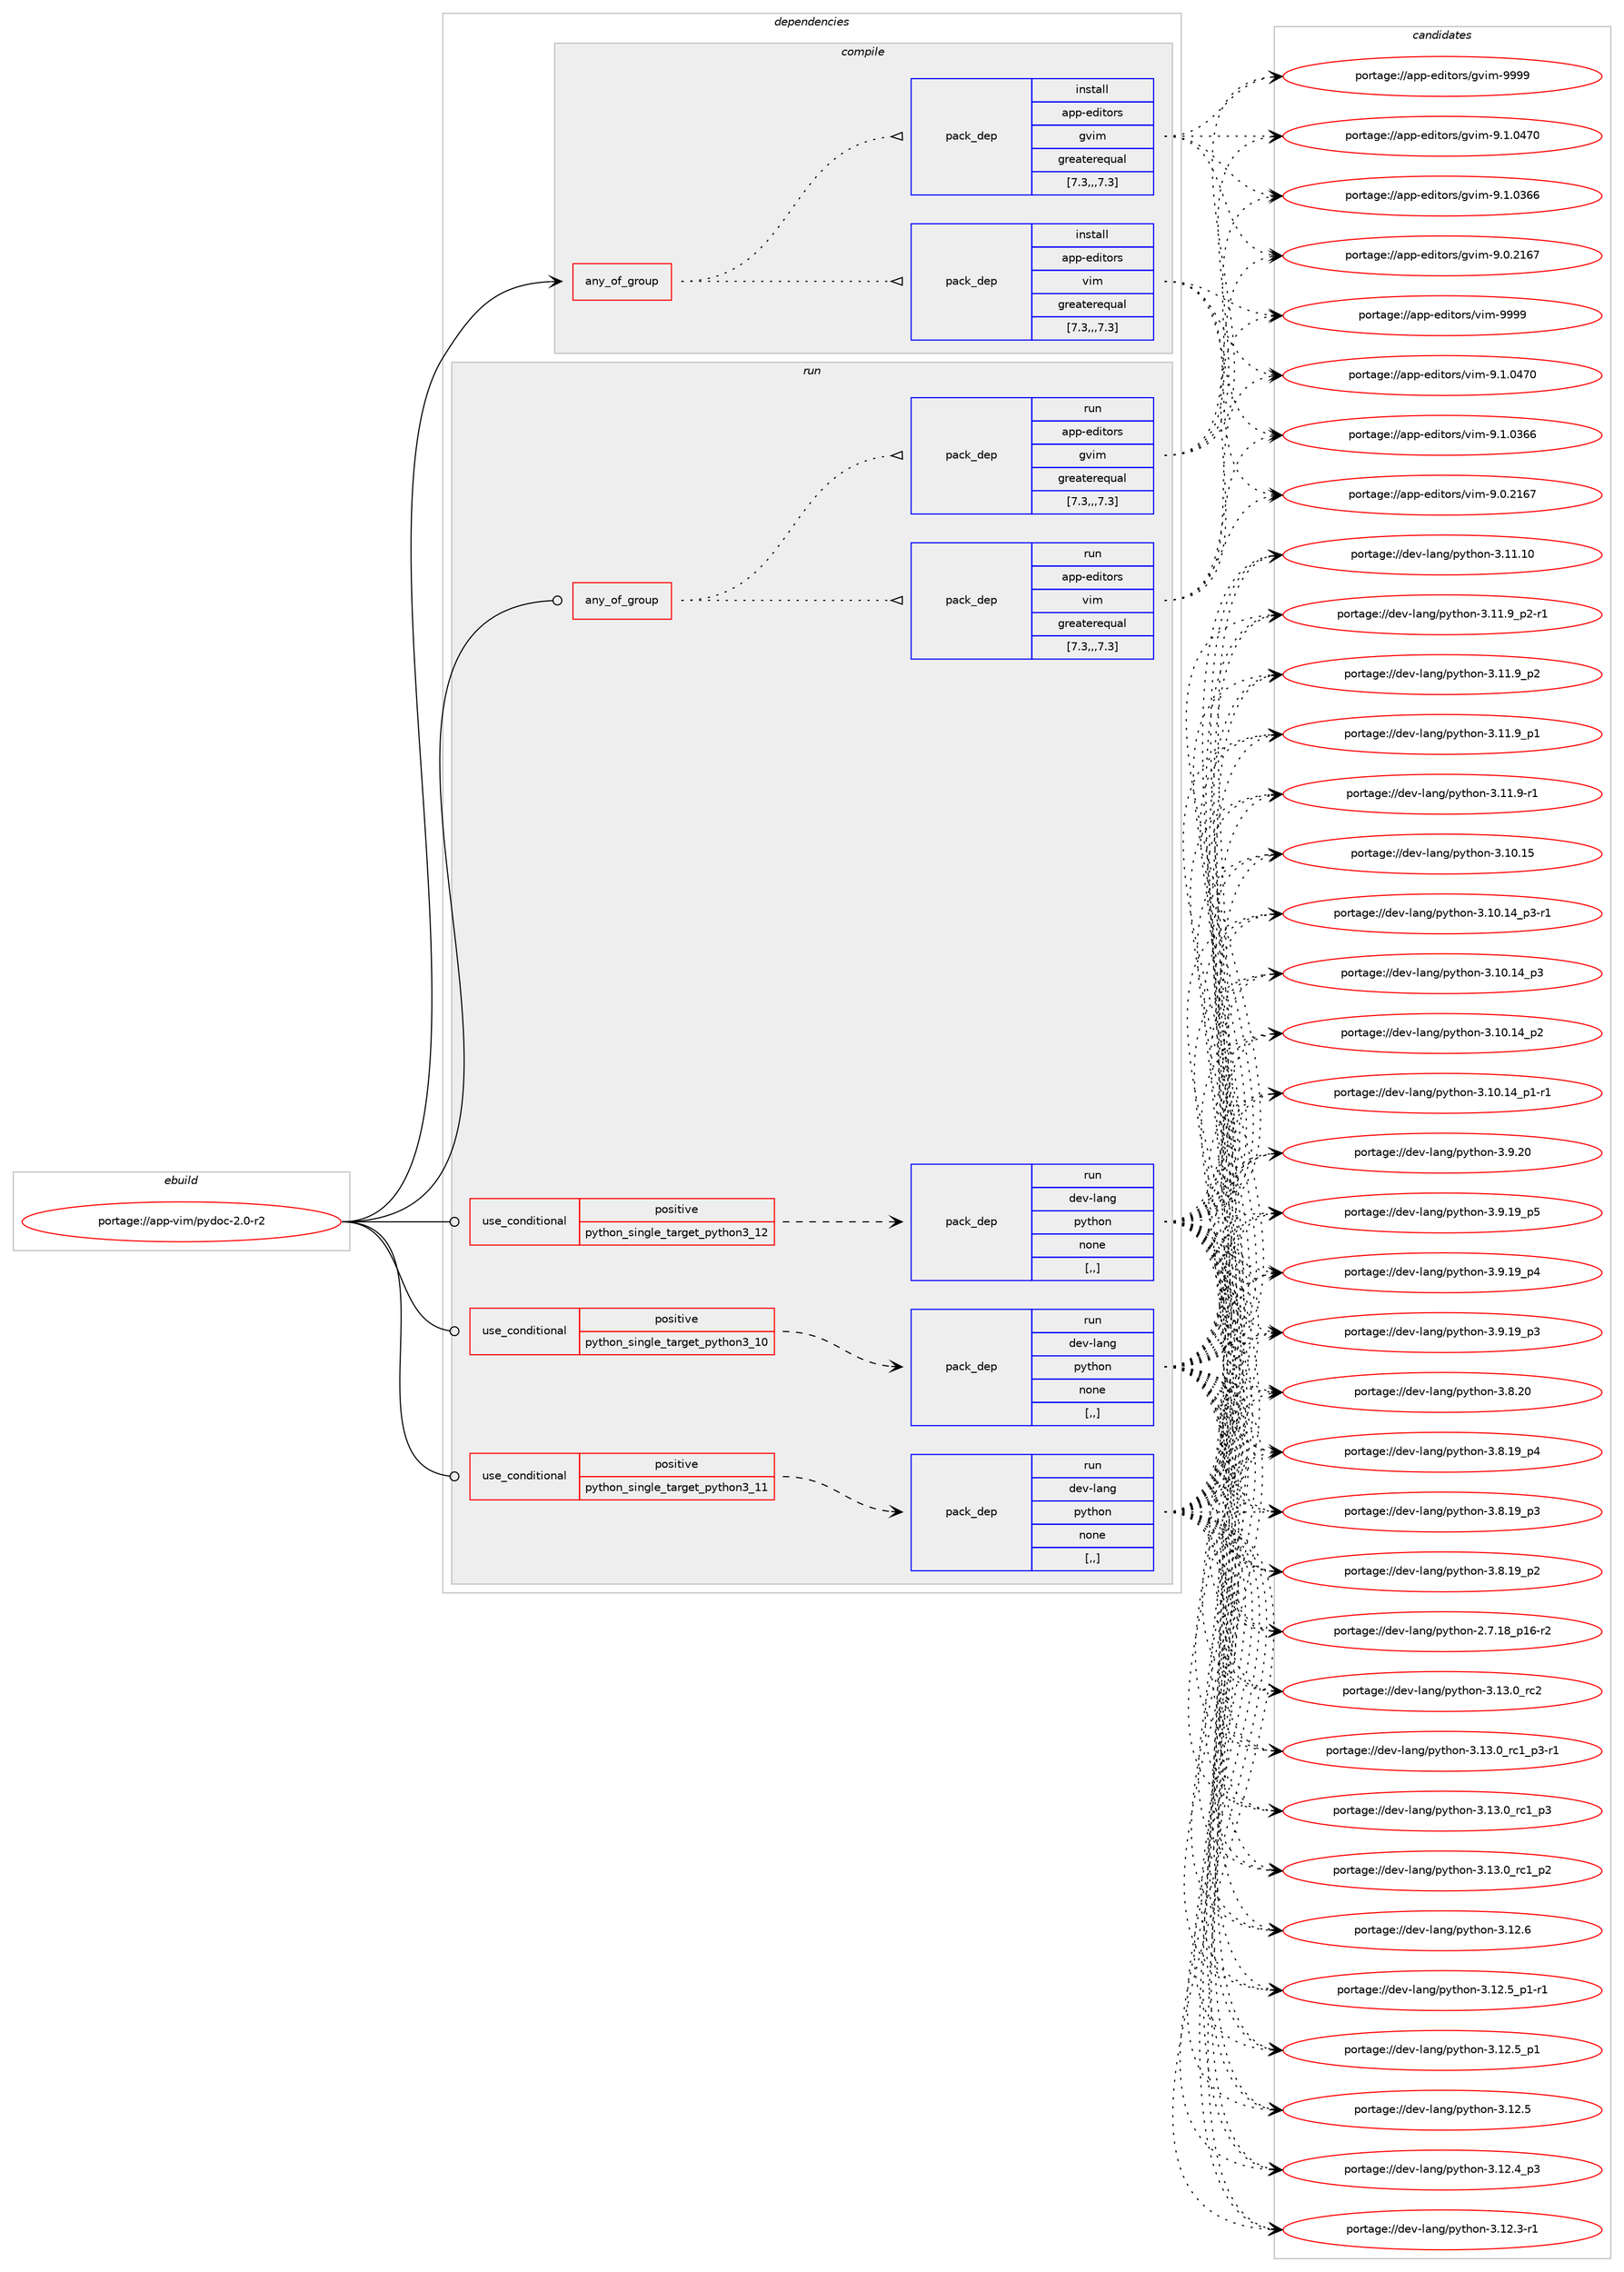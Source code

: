 digraph prolog {

# *************
# Graph options
# *************

newrank=true;
concentrate=true;
compound=true;
graph [rankdir=LR,fontname=Helvetica,fontsize=10,ranksep=1.5];#, ranksep=2.5, nodesep=0.2];
edge  [arrowhead=vee];
node  [fontname=Helvetica,fontsize=10];

# **********
# The ebuild
# **********

subgraph cluster_leftcol {
color=gray;
label=<<i>ebuild</i>>;
id [label="portage://app-vim/pydoc-2.0-r2", color=red, width=4, href="../app-vim/pydoc-2.0-r2.svg"];
}

# ****************
# The dependencies
# ****************

subgraph cluster_midcol {
color=gray;
label=<<i>dependencies</i>>;
subgraph cluster_compile {
fillcolor="#eeeeee";
style=filled;
label=<<i>compile</i>>;
subgraph any4065 {
dependency555339 [label=<<TABLE BORDER="0" CELLBORDER="1" CELLSPACING="0" CELLPADDING="4"><TR><TD CELLPADDING="10">any_of_group</TD></TR></TABLE>>, shape=none, color=red];subgraph pack404759 {
dependency555340 [label=<<TABLE BORDER="0" CELLBORDER="1" CELLSPACING="0" CELLPADDING="4" WIDTH="220"><TR><TD ROWSPAN="6" CELLPADDING="30">pack_dep</TD></TR><TR><TD WIDTH="110">install</TD></TR><TR><TD>app-editors</TD></TR><TR><TD>vim</TD></TR><TR><TD>greaterequal</TD></TR><TR><TD>[7.3,,,7.3]</TD></TR></TABLE>>, shape=none, color=blue];
}
dependency555339:e -> dependency555340:w [weight=20,style="dotted",arrowhead="oinv"];
subgraph pack404760 {
dependency555341 [label=<<TABLE BORDER="0" CELLBORDER="1" CELLSPACING="0" CELLPADDING="4" WIDTH="220"><TR><TD ROWSPAN="6" CELLPADDING="30">pack_dep</TD></TR><TR><TD WIDTH="110">install</TD></TR><TR><TD>app-editors</TD></TR><TR><TD>gvim</TD></TR><TR><TD>greaterequal</TD></TR><TR><TD>[7.3,,,7.3]</TD></TR></TABLE>>, shape=none, color=blue];
}
dependency555339:e -> dependency555341:w [weight=20,style="dotted",arrowhead="oinv"];
}
id:e -> dependency555339:w [weight=20,style="solid",arrowhead="vee"];
}
subgraph cluster_compileandrun {
fillcolor="#eeeeee";
style=filled;
label=<<i>compile and run</i>>;
}
subgraph cluster_run {
fillcolor="#eeeeee";
style=filled;
label=<<i>run</i>>;
subgraph any4066 {
dependency555342 [label=<<TABLE BORDER="0" CELLBORDER="1" CELLSPACING="0" CELLPADDING="4"><TR><TD CELLPADDING="10">any_of_group</TD></TR></TABLE>>, shape=none, color=red];subgraph pack404761 {
dependency555343 [label=<<TABLE BORDER="0" CELLBORDER="1" CELLSPACING="0" CELLPADDING="4" WIDTH="220"><TR><TD ROWSPAN="6" CELLPADDING="30">pack_dep</TD></TR><TR><TD WIDTH="110">run</TD></TR><TR><TD>app-editors</TD></TR><TR><TD>vim</TD></TR><TR><TD>greaterequal</TD></TR><TR><TD>[7.3,,,7.3]</TD></TR></TABLE>>, shape=none, color=blue];
}
dependency555342:e -> dependency555343:w [weight=20,style="dotted",arrowhead="oinv"];
subgraph pack404762 {
dependency555344 [label=<<TABLE BORDER="0" CELLBORDER="1" CELLSPACING="0" CELLPADDING="4" WIDTH="220"><TR><TD ROWSPAN="6" CELLPADDING="30">pack_dep</TD></TR><TR><TD WIDTH="110">run</TD></TR><TR><TD>app-editors</TD></TR><TR><TD>gvim</TD></TR><TR><TD>greaterequal</TD></TR><TR><TD>[7.3,,,7.3]</TD></TR></TABLE>>, shape=none, color=blue];
}
dependency555342:e -> dependency555344:w [weight=20,style="dotted",arrowhead="oinv"];
}
id:e -> dependency555342:w [weight=20,style="solid",arrowhead="odot"];
subgraph cond146215 {
dependency555345 [label=<<TABLE BORDER="0" CELLBORDER="1" CELLSPACING="0" CELLPADDING="4"><TR><TD ROWSPAN="3" CELLPADDING="10">use_conditional</TD></TR><TR><TD>positive</TD></TR><TR><TD>python_single_target_python3_10</TD></TR></TABLE>>, shape=none, color=red];
subgraph pack404763 {
dependency555346 [label=<<TABLE BORDER="0" CELLBORDER="1" CELLSPACING="0" CELLPADDING="4" WIDTH="220"><TR><TD ROWSPAN="6" CELLPADDING="30">pack_dep</TD></TR><TR><TD WIDTH="110">run</TD></TR><TR><TD>dev-lang</TD></TR><TR><TD>python</TD></TR><TR><TD>none</TD></TR><TR><TD>[,,]</TD></TR></TABLE>>, shape=none, color=blue];
}
dependency555345:e -> dependency555346:w [weight=20,style="dashed",arrowhead="vee"];
}
id:e -> dependency555345:w [weight=20,style="solid",arrowhead="odot"];
subgraph cond146216 {
dependency555347 [label=<<TABLE BORDER="0" CELLBORDER="1" CELLSPACING="0" CELLPADDING="4"><TR><TD ROWSPAN="3" CELLPADDING="10">use_conditional</TD></TR><TR><TD>positive</TD></TR><TR><TD>python_single_target_python3_11</TD></TR></TABLE>>, shape=none, color=red];
subgraph pack404764 {
dependency555348 [label=<<TABLE BORDER="0" CELLBORDER="1" CELLSPACING="0" CELLPADDING="4" WIDTH="220"><TR><TD ROWSPAN="6" CELLPADDING="30">pack_dep</TD></TR><TR><TD WIDTH="110">run</TD></TR><TR><TD>dev-lang</TD></TR><TR><TD>python</TD></TR><TR><TD>none</TD></TR><TR><TD>[,,]</TD></TR></TABLE>>, shape=none, color=blue];
}
dependency555347:e -> dependency555348:w [weight=20,style="dashed",arrowhead="vee"];
}
id:e -> dependency555347:w [weight=20,style="solid",arrowhead="odot"];
subgraph cond146217 {
dependency555349 [label=<<TABLE BORDER="0" CELLBORDER="1" CELLSPACING="0" CELLPADDING="4"><TR><TD ROWSPAN="3" CELLPADDING="10">use_conditional</TD></TR><TR><TD>positive</TD></TR><TR><TD>python_single_target_python3_12</TD></TR></TABLE>>, shape=none, color=red];
subgraph pack404765 {
dependency555350 [label=<<TABLE BORDER="0" CELLBORDER="1" CELLSPACING="0" CELLPADDING="4" WIDTH="220"><TR><TD ROWSPAN="6" CELLPADDING="30">pack_dep</TD></TR><TR><TD WIDTH="110">run</TD></TR><TR><TD>dev-lang</TD></TR><TR><TD>python</TD></TR><TR><TD>none</TD></TR><TR><TD>[,,]</TD></TR></TABLE>>, shape=none, color=blue];
}
dependency555349:e -> dependency555350:w [weight=20,style="dashed",arrowhead="vee"];
}
id:e -> dependency555349:w [weight=20,style="solid",arrowhead="odot"];
}
}

# **************
# The candidates
# **************

subgraph cluster_choices {
rank=same;
color=gray;
label=<<i>candidates</i>>;

subgraph choice404759 {
color=black;
nodesep=1;
choice9711211245101100105116111114115471181051094557575757 [label="portage://app-editors/vim-9999", color=red, width=4,href="../app-editors/vim-9999.svg"];
choice971121124510110010511611111411547118105109455746494648525548 [label="portage://app-editors/vim-9.1.0470", color=red, width=4,href="../app-editors/vim-9.1.0470.svg"];
choice971121124510110010511611111411547118105109455746494648515454 [label="portage://app-editors/vim-9.1.0366", color=red, width=4,href="../app-editors/vim-9.1.0366.svg"];
choice971121124510110010511611111411547118105109455746484650495455 [label="portage://app-editors/vim-9.0.2167", color=red, width=4,href="../app-editors/vim-9.0.2167.svg"];
dependency555340:e -> choice9711211245101100105116111114115471181051094557575757:w [style=dotted,weight="100"];
dependency555340:e -> choice971121124510110010511611111411547118105109455746494648525548:w [style=dotted,weight="100"];
dependency555340:e -> choice971121124510110010511611111411547118105109455746494648515454:w [style=dotted,weight="100"];
dependency555340:e -> choice971121124510110010511611111411547118105109455746484650495455:w [style=dotted,weight="100"];
}
subgraph choice404760 {
color=black;
nodesep=1;
choice9711211245101100105116111114115471031181051094557575757 [label="portage://app-editors/gvim-9999", color=red, width=4,href="../app-editors/gvim-9999.svg"];
choice971121124510110010511611111411547103118105109455746494648525548 [label="portage://app-editors/gvim-9.1.0470", color=red, width=4,href="../app-editors/gvim-9.1.0470.svg"];
choice971121124510110010511611111411547103118105109455746494648515454 [label="portage://app-editors/gvim-9.1.0366", color=red, width=4,href="../app-editors/gvim-9.1.0366.svg"];
choice971121124510110010511611111411547103118105109455746484650495455 [label="portage://app-editors/gvim-9.0.2167", color=red, width=4,href="../app-editors/gvim-9.0.2167.svg"];
dependency555341:e -> choice9711211245101100105116111114115471031181051094557575757:w [style=dotted,weight="100"];
dependency555341:e -> choice971121124510110010511611111411547103118105109455746494648525548:w [style=dotted,weight="100"];
dependency555341:e -> choice971121124510110010511611111411547103118105109455746494648515454:w [style=dotted,weight="100"];
dependency555341:e -> choice971121124510110010511611111411547103118105109455746484650495455:w [style=dotted,weight="100"];
}
subgraph choice404761 {
color=black;
nodesep=1;
choice9711211245101100105116111114115471181051094557575757 [label="portage://app-editors/vim-9999", color=red, width=4,href="../app-editors/vim-9999.svg"];
choice971121124510110010511611111411547118105109455746494648525548 [label="portage://app-editors/vim-9.1.0470", color=red, width=4,href="../app-editors/vim-9.1.0470.svg"];
choice971121124510110010511611111411547118105109455746494648515454 [label="portage://app-editors/vim-9.1.0366", color=red, width=4,href="../app-editors/vim-9.1.0366.svg"];
choice971121124510110010511611111411547118105109455746484650495455 [label="portage://app-editors/vim-9.0.2167", color=red, width=4,href="../app-editors/vim-9.0.2167.svg"];
dependency555343:e -> choice9711211245101100105116111114115471181051094557575757:w [style=dotted,weight="100"];
dependency555343:e -> choice971121124510110010511611111411547118105109455746494648525548:w [style=dotted,weight="100"];
dependency555343:e -> choice971121124510110010511611111411547118105109455746494648515454:w [style=dotted,weight="100"];
dependency555343:e -> choice971121124510110010511611111411547118105109455746484650495455:w [style=dotted,weight="100"];
}
subgraph choice404762 {
color=black;
nodesep=1;
choice9711211245101100105116111114115471031181051094557575757 [label="portage://app-editors/gvim-9999", color=red, width=4,href="../app-editors/gvim-9999.svg"];
choice971121124510110010511611111411547103118105109455746494648525548 [label="portage://app-editors/gvim-9.1.0470", color=red, width=4,href="../app-editors/gvim-9.1.0470.svg"];
choice971121124510110010511611111411547103118105109455746494648515454 [label="portage://app-editors/gvim-9.1.0366", color=red, width=4,href="../app-editors/gvim-9.1.0366.svg"];
choice971121124510110010511611111411547103118105109455746484650495455 [label="portage://app-editors/gvim-9.0.2167", color=red, width=4,href="../app-editors/gvim-9.0.2167.svg"];
dependency555344:e -> choice9711211245101100105116111114115471031181051094557575757:w [style=dotted,weight="100"];
dependency555344:e -> choice971121124510110010511611111411547103118105109455746494648525548:w [style=dotted,weight="100"];
dependency555344:e -> choice971121124510110010511611111411547103118105109455746494648515454:w [style=dotted,weight="100"];
dependency555344:e -> choice971121124510110010511611111411547103118105109455746484650495455:w [style=dotted,weight="100"];
}
subgraph choice404763 {
color=black;
nodesep=1;
choice10010111845108971101034711212111610411111045514649514648951149950 [label="portage://dev-lang/python-3.13.0_rc2", color=red, width=4,href="../dev-lang/python-3.13.0_rc2.svg"];
choice1001011184510897110103471121211161041111104551464951464895114994995112514511449 [label="portage://dev-lang/python-3.13.0_rc1_p3-r1", color=red, width=4,href="../dev-lang/python-3.13.0_rc1_p3-r1.svg"];
choice100101118451089711010347112121116104111110455146495146489511499499511251 [label="portage://dev-lang/python-3.13.0_rc1_p3", color=red, width=4,href="../dev-lang/python-3.13.0_rc1_p3.svg"];
choice100101118451089711010347112121116104111110455146495146489511499499511250 [label="portage://dev-lang/python-3.13.0_rc1_p2", color=red, width=4,href="../dev-lang/python-3.13.0_rc1_p2.svg"];
choice10010111845108971101034711212111610411111045514649504654 [label="portage://dev-lang/python-3.12.6", color=red, width=4,href="../dev-lang/python-3.12.6.svg"];
choice1001011184510897110103471121211161041111104551464950465395112494511449 [label="portage://dev-lang/python-3.12.5_p1-r1", color=red, width=4,href="../dev-lang/python-3.12.5_p1-r1.svg"];
choice100101118451089711010347112121116104111110455146495046539511249 [label="portage://dev-lang/python-3.12.5_p1", color=red, width=4,href="../dev-lang/python-3.12.5_p1.svg"];
choice10010111845108971101034711212111610411111045514649504653 [label="portage://dev-lang/python-3.12.5", color=red, width=4,href="../dev-lang/python-3.12.5.svg"];
choice100101118451089711010347112121116104111110455146495046529511251 [label="portage://dev-lang/python-3.12.4_p3", color=red, width=4,href="../dev-lang/python-3.12.4_p3.svg"];
choice100101118451089711010347112121116104111110455146495046514511449 [label="portage://dev-lang/python-3.12.3-r1", color=red, width=4,href="../dev-lang/python-3.12.3-r1.svg"];
choice1001011184510897110103471121211161041111104551464949464948 [label="portage://dev-lang/python-3.11.10", color=red, width=4,href="../dev-lang/python-3.11.10.svg"];
choice1001011184510897110103471121211161041111104551464949465795112504511449 [label="portage://dev-lang/python-3.11.9_p2-r1", color=red, width=4,href="../dev-lang/python-3.11.9_p2-r1.svg"];
choice100101118451089711010347112121116104111110455146494946579511250 [label="portage://dev-lang/python-3.11.9_p2", color=red, width=4,href="../dev-lang/python-3.11.9_p2.svg"];
choice100101118451089711010347112121116104111110455146494946579511249 [label="portage://dev-lang/python-3.11.9_p1", color=red, width=4,href="../dev-lang/python-3.11.9_p1.svg"];
choice100101118451089711010347112121116104111110455146494946574511449 [label="portage://dev-lang/python-3.11.9-r1", color=red, width=4,href="../dev-lang/python-3.11.9-r1.svg"];
choice1001011184510897110103471121211161041111104551464948464953 [label="portage://dev-lang/python-3.10.15", color=red, width=4,href="../dev-lang/python-3.10.15.svg"];
choice100101118451089711010347112121116104111110455146494846495295112514511449 [label="portage://dev-lang/python-3.10.14_p3-r1", color=red, width=4,href="../dev-lang/python-3.10.14_p3-r1.svg"];
choice10010111845108971101034711212111610411111045514649484649529511251 [label="portage://dev-lang/python-3.10.14_p3", color=red, width=4,href="../dev-lang/python-3.10.14_p3.svg"];
choice10010111845108971101034711212111610411111045514649484649529511250 [label="portage://dev-lang/python-3.10.14_p2", color=red, width=4,href="../dev-lang/python-3.10.14_p2.svg"];
choice100101118451089711010347112121116104111110455146494846495295112494511449 [label="portage://dev-lang/python-3.10.14_p1-r1", color=red, width=4,href="../dev-lang/python-3.10.14_p1-r1.svg"];
choice10010111845108971101034711212111610411111045514657465048 [label="portage://dev-lang/python-3.9.20", color=red, width=4,href="../dev-lang/python-3.9.20.svg"];
choice100101118451089711010347112121116104111110455146574649579511253 [label="portage://dev-lang/python-3.9.19_p5", color=red, width=4,href="../dev-lang/python-3.9.19_p5.svg"];
choice100101118451089711010347112121116104111110455146574649579511252 [label="portage://dev-lang/python-3.9.19_p4", color=red, width=4,href="../dev-lang/python-3.9.19_p4.svg"];
choice100101118451089711010347112121116104111110455146574649579511251 [label="portage://dev-lang/python-3.9.19_p3", color=red, width=4,href="../dev-lang/python-3.9.19_p3.svg"];
choice10010111845108971101034711212111610411111045514656465048 [label="portage://dev-lang/python-3.8.20", color=red, width=4,href="../dev-lang/python-3.8.20.svg"];
choice100101118451089711010347112121116104111110455146564649579511252 [label="portage://dev-lang/python-3.8.19_p4", color=red, width=4,href="../dev-lang/python-3.8.19_p4.svg"];
choice100101118451089711010347112121116104111110455146564649579511251 [label="portage://dev-lang/python-3.8.19_p3", color=red, width=4,href="../dev-lang/python-3.8.19_p3.svg"];
choice100101118451089711010347112121116104111110455146564649579511250 [label="portage://dev-lang/python-3.8.19_p2", color=red, width=4,href="../dev-lang/python-3.8.19_p2.svg"];
choice100101118451089711010347112121116104111110455046554649569511249544511450 [label="portage://dev-lang/python-2.7.18_p16-r2", color=red, width=4,href="../dev-lang/python-2.7.18_p16-r2.svg"];
dependency555346:e -> choice10010111845108971101034711212111610411111045514649514648951149950:w [style=dotted,weight="100"];
dependency555346:e -> choice1001011184510897110103471121211161041111104551464951464895114994995112514511449:w [style=dotted,weight="100"];
dependency555346:e -> choice100101118451089711010347112121116104111110455146495146489511499499511251:w [style=dotted,weight="100"];
dependency555346:e -> choice100101118451089711010347112121116104111110455146495146489511499499511250:w [style=dotted,weight="100"];
dependency555346:e -> choice10010111845108971101034711212111610411111045514649504654:w [style=dotted,weight="100"];
dependency555346:e -> choice1001011184510897110103471121211161041111104551464950465395112494511449:w [style=dotted,weight="100"];
dependency555346:e -> choice100101118451089711010347112121116104111110455146495046539511249:w [style=dotted,weight="100"];
dependency555346:e -> choice10010111845108971101034711212111610411111045514649504653:w [style=dotted,weight="100"];
dependency555346:e -> choice100101118451089711010347112121116104111110455146495046529511251:w [style=dotted,weight="100"];
dependency555346:e -> choice100101118451089711010347112121116104111110455146495046514511449:w [style=dotted,weight="100"];
dependency555346:e -> choice1001011184510897110103471121211161041111104551464949464948:w [style=dotted,weight="100"];
dependency555346:e -> choice1001011184510897110103471121211161041111104551464949465795112504511449:w [style=dotted,weight="100"];
dependency555346:e -> choice100101118451089711010347112121116104111110455146494946579511250:w [style=dotted,weight="100"];
dependency555346:e -> choice100101118451089711010347112121116104111110455146494946579511249:w [style=dotted,weight="100"];
dependency555346:e -> choice100101118451089711010347112121116104111110455146494946574511449:w [style=dotted,weight="100"];
dependency555346:e -> choice1001011184510897110103471121211161041111104551464948464953:w [style=dotted,weight="100"];
dependency555346:e -> choice100101118451089711010347112121116104111110455146494846495295112514511449:w [style=dotted,weight="100"];
dependency555346:e -> choice10010111845108971101034711212111610411111045514649484649529511251:w [style=dotted,weight="100"];
dependency555346:e -> choice10010111845108971101034711212111610411111045514649484649529511250:w [style=dotted,weight="100"];
dependency555346:e -> choice100101118451089711010347112121116104111110455146494846495295112494511449:w [style=dotted,weight="100"];
dependency555346:e -> choice10010111845108971101034711212111610411111045514657465048:w [style=dotted,weight="100"];
dependency555346:e -> choice100101118451089711010347112121116104111110455146574649579511253:w [style=dotted,weight="100"];
dependency555346:e -> choice100101118451089711010347112121116104111110455146574649579511252:w [style=dotted,weight="100"];
dependency555346:e -> choice100101118451089711010347112121116104111110455146574649579511251:w [style=dotted,weight="100"];
dependency555346:e -> choice10010111845108971101034711212111610411111045514656465048:w [style=dotted,weight="100"];
dependency555346:e -> choice100101118451089711010347112121116104111110455146564649579511252:w [style=dotted,weight="100"];
dependency555346:e -> choice100101118451089711010347112121116104111110455146564649579511251:w [style=dotted,weight="100"];
dependency555346:e -> choice100101118451089711010347112121116104111110455146564649579511250:w [style=dotted,weight="100"];
dependency555346:e -> choice100101118451089711010347112121116104111110455046554649569511249544511450:w [style=dotted,weight="100"];
}
subgraph choice404764 {
color=black;
nodesep=1;
choice10010111845108971101034711212111610411111045514649514648951149950 [label="portage://dev-lang/python-3.13.0_rc2", color=red, width=4,href="../dev-lang/python-3.13.0_rc2.svg"];
choice1001011184510897110103471121211161041111104551464951464895114994995112514511449 [label="portage://dev-lang/python-3.13.0_rc1_p3-r1", color=red, width=4,href="../dev-lang/python-3.13.0_rc1_p3-r1.svg"];
choice100101118451089711010347112121116104111110455146495146489511499499511251 [label="portage://dev-lang/python-3.13.0_rc1_p3", color=red, width=4,href="../dev-lang/python-3.13.0_rc1_p3.svg"];
choice100101118451089711010347112121116104111110455146495146489511499499511250 [label="portage://dev-lang/python-3.13.0_rc1_p2", color=red, width=4,href="../dev-lang/python-3.13.0_rc1_p2.svg"];
choice10010111845108971101034711212111610411111045514649504654 [label="portage://dev-lang/python-3.12.6", color=red, width=4,href="../dev-lang/python-3.12.6.svg"];
choice1001011184510897110103471121211161041111104551464950465395112494511449 [label="portage://dev-lang/python-3.12.5_p1-r1", color=red, width=4,href="../dev-lang/python-3.12.5_p1-r1.svg"];
choice100101118451089711010347112121116104111110455146495046539511249 [label="portage://dev-lang/python-3.12.5_p1", color=red, width=4,href="../dev-lang/python-3.12.5_p1.svg"];
choice10010111845108971101034711212111610411111045514649504653 [label="portage://dev-lang/python-3.12.5", color=red, width=4,href="../dev-lang/python-3.12.5.svg"];
choice100101118451089711010347112121116104111110455146495046529511251 [label="portage://dev-lang/python-3.12.4_p3", color=red, width=4,href="../dev-lang/python-3.12.4_p3.svg"];
choice100101118451089711010347112121116104111110455146495046514511449 [label="portage://dev-lang/python-3.12.3-r1", color=red, width=4,href="../dev-lang/python-3.12.3-r1.svg"];
choice1001011184510897110103471121211161041111104551464949464948 [label="portage://dev-lang/python-3.11.10", color=red, width=4,href="../dev-lang/python-3.11.10.svg"];
choice1001011184510897110103471121211161041111104551464949465795112504511449 [label="portage://dev-lang/python-3.11.9_p2-r1", color=red, width=4,href="../dev-lang/python-3.11.9_p2-r1.svg"];
choice100101118451089711010347112121116104111110455146494946579511250 [label="portage://dev-lang/python-3.11.9_p2", color=red, width=4,href="../dev-lang/python-3.11.9_p2.svg"];
choice100101118451089711010347112121116104111110455146494946579511249 [label="portage://dev-lang/python-3.11.9_p1", color=red, width=4,href="../dev-lang/python-3.11.9_p1.svg"];
choice100101118451089711010347112121116104111110455146494946574511449 [label="portage://dev-lang/python-3.11.9-r1", color=red, width=4,href="../dev-lang/python-3.11.9-r1.svg"];
choice1001011184510897110103471121211161041111104551464948464953 [label="portage://dev-lang/python-3.10.15", color=red, width=4,href="../dev-lang/python-3.10.15.svg"];
choice100101118451089711010347112121116104111110455146494846495295112514511449 [label="portage://dev-lang/python-3.10.14_p3-r1", color=red, width=4,href="../dev-lang/python-3.10.14_p3-r1.svg"];
choice10010111845108971101034711212111610411111045514649484649529511251 [label="portage://dev-lang/python-3.10.14_p3", color=red, width=4,href="../dev-lang/python-3.10.14_p3.svg"];
choice10010111845108971101034711212111610411111045514649484649529511250 [label="portage://dev-lang/python-3.10.14_p2", color=red, width=4,href="../dev-lang/python-3.10.14_p2.svg"];
choice100101118451089711010347112121116104111110455146494846495295112494511449 [label="portage://dev-lang/python-3.10.14_p1-r1", color=red, width=4,href="../dev-lang/python-3.10.14_p1-r1.svg"];
choice10010111845108971101034711212111610411111045514657465048 [label="portage://dev-lang/python-3.9.20", color=red, width=4,href="../dev-lang/python-3.9.20.svg"];
choice100101118451089711010347112121116104111110455146574649579511253 [label="portage://dev-lang/python-3.9.19_p5", color=red, width=4,href="../dev-lang/python-3.9.19_p5.svg"];
choice100101118451089711010347112121116104111110455146574649579511252 [label="portage://dev-lang/python-3.9.19_p4", color=red, width=4,href="../dev-lang/python-3.9.19_p4.svg"];
choice100101118451089711010347112121116104111110455146574649579511251 [label="portage://dev-lang/python-3.9.19_p3", color=red, width=4,href="../dev-lang/python-3.9.19_p3.svg"];
choice10010111845108971101034711212111610411111045514656465048 [label="portage://dev-lang/python-3.8.20", color=red, width=4,href="../dev-lang/python-3.8.20.svg"];
choice100101118451089711010347112121116104111110455146564649579511252 [label="portage://dev-lang/python-3.8.19_p4", color=red, width=4,href="../dev-lang/python-3.8.19_p4.svg"];
choice100101118451089711010347112121116104111110455146564649579511251 [label="portage://dev-lang/python-3.8.19_p3", color=red, width=4,href="../dev-lang/python-3.8.19_p3.svg"];
choice100101118451089711010347112121116104111110455146564649579511250 [label="portage://dev-lang/python-3.8.19_p2", color=red, width=4,href="../dev-lang/python-3.8.19_p2.svg"];
choice100101118451089711010347112121116104111110455046554649569511249544511450 [label="portage://dev-lang/python-2.7.18_p16-r2", color=red, width=4,href="../dev-lang/python-2.7.18_p16-r2.svg"];
dependency555348:e -> choice10010111845108971101034711212111610411111045514649514648951149950:w [style=dotted,weight="100"];
dependency555348:e -> choice1001011184510897110103471121211161041111104551464951464895114994995112514511449:w [style=dotted,weight="100"];
dependency555348:e -> choice100101118451089711010347112121116104111110455146495146489511499499511251:w [style=dotted,weight="100"];
dependency555348:e -> choice100101118451089711010347112121116104111110455146495146489511499499511250:w [style=dotted,weight="100"];
dependency555348:e -> choice10010111845108971101034711212111610411111045514649504654:w [style=dotted,weight="100"];
dependency555348:e -> choice1001011184510897110103471121211161041111104551464950465395112494511449:w [style=dotted,weight="100"];
dependency555348:e -> choice100101118451089711010347112121116104111110455146495046539511249:w [style=dotted,weight="100"];
dependency555348:e -> choice10010111845108971101034711212111610411111045514649504653:w [style=dotted,weight="100"];
dependency555348:e -> choice100101118451089711010347112121116104111110455146495046529511251:w [style=dotted,weight="100"];
dependency555348:e -> choice100101118451089711010347112121116104111110455146495046514511449:w [style=dotted,weight="100"];
dependency555348:e -> choice1001011184510897110103471121211161041111104551464949464948:w [style=dotted,weight="100"];
dependency555348:e -> choice1001011184510897110103471121211161041111104551464949465795112504511449:w [style=dotted,weight="100"];
dependency555348:e -> choice100101118451089711010347112121116104111110455146494946579511250:w [style=dotted,weight="100"];
dependency555348:e -> choice100101118451089711010347112121116104111110455146494946579511249:w [style=dotted,weight="100"];
dependency555348:e -> choice100101118451089711010347112121116104111110455146494946574511449:w [style=dotted,weight="100"];
dependency555348:e -> choice1001011184510897110103471121211161041111104551464948464953:w [style=dotted,weight="100"];
dependency555348:e -> choice100101118451089711010347112121116104111110455146494846495295112514511449:w [style=dotted,weight="100"];
dependency555348:e -> choice10010111845108971101034711212111610411111045514649484649529511251:w [style=dotted,weight="100"];
dependency555348:e -> choice10010111845108971101034711212111610411111045514649484649529511250:w [style=dotted,weight="100"];
dependency555348:e -> choice100101118451089711010347112121116104111110455146494846495295112494511449:w [style=dotted,weight="100"];
dependency555348:e -> choice10010111845108971101034711212111610411111045514657465048:w [style=dotted,weight="100"];
dependency555348:e -> choice100101118451089711010347112121116104111110455146574649579511253:w [style=dotted,weight="100"];
dependency555348:e -> choice100101118451089711010347112121116104111110455146574649579511252:w [style=dotted,weight="100"];
dependency555348:e -> choice100101118451089711010347112121116104111110455146574649579511251:w [style=dotted,weight="100"];
dependency555348:e -> choice10010111845108971101034711212111610411111045514656465048:w [style=dotted,weight="100"];
dependency555348:e -> choice100101118451089711010347112121116104111110455146564649579511252:w [style=dotted,weight="100"];
dependency555348:e -> choice100101118451089711010347112121116104111110455146564649579511251:w [style=dotted,weight="100"];
dependency555348:e -> choice100101118451089711010347112121116104111110455146564649579511250:w [style=dotted,weight="100"];
dependency555348:e -> choice100101118451089711010347112121116104111110455046554649569511249544511450:w [style=dotted,weight="100"];
}
subgraph choice404765 {
color=black;
nodesep=1;
choice10010111845108971101034711212111610411111045514649514648951149950 [label="portage://dev-lang/python-3.13.0_rc2", color=red, width=4,href="../dev-lang/python-3.13.0_rc2.svg"];
choice1001011184510897110103471121211161041111104551464951464895114994995112514511449 [label="portage://dev-lang/python-3.13.0_rc1_p3-r1", color=red, width=4,href="../dev-lang/python-3.13.0_rc1_p3-r1.svg"];
choice100101118451089711010347112121116104111110455146495146489511499499511251 [label="portage://dev-lang/python-3.13.0_rc1_p3", color=red, width=4,href="../dev-lang/python-3.13.0_rc1_p3.svg"];
choice100101118451089711010347112121116104111110455146495146489511499499511250 [label="portage://dev-lang/python-3.13.0_rc1_p2", color=red, width=4,href="../dev-lang/python-3.13.0_rc1_p2.svg"];
choice10010111845108971101034711212111610411111045514649504654 [label="portage://dev-lang/python-3.12.6", color=red, width=4,href="../dev-lang/python-3.12.6.svg"];
choice1001011184510897110103471121211161041111104551464950465395112494511449 [label="portage://dev-lang/python-3.12.5_p1-r1", color=red, width=4,href="../dev-lang/python-3.12.5_p1-r1.svg"];
choice100101118451089711010347112121116104111110455146495046539511249 [label="portage://dev-lang/python-3.12.5_p1", color=red, width=4,href="../dev-lang/python-3.12.5_p1.svg"];
choice10010111845108971101034711212111610411111045514649504653 [label="portage://dev-lang/python-3.12.5", color=red, width=4,href="../dev-lang/python-3.12.5.svg"];
choice100101118451089711010347112121116104111110455146495046529511251 [label="portage://dev-lang/python-3.12.4_p3", color=red, width=4,href="../dev-lang/python-3.12.4_p3.svg"];
choice100101118451089711010347112121116104111110455146495046514511449 [label="portage://dev-lang/python-3.12.3-r1", color=red, width=4,href="../dev-lang/python-3.12.3-r1.svg"];
choice1001011184510897110103471121211161041111104551464949464948 [label="portage://dev-lang/python-3.11.10", color=red, width=4,href="../dev-lang/python-3.11.10.svg"];
choice1001011184510897110103471121211161041111104551464949465795112504511449 [label="portage://dev-lang/python-3.11.9_p2-r1", color=red, width=4,href="../dev-lang/python-3.11.9_p2-r1.svg"];
choice100101118451089711010347112121116104111110455146494946579511250 [label="portage://dev-lang/python-3.11.9_p2", color=red, width=4,href="../dev-lang/python-3.11.9_p2.svg"];
choice100101118451089711010347112121116104111110455146494946579511249 [label="portage://dev-lang/python-3.11.9_p1", color=red, width=4,href="../dev-lang/python-3.11.9_p1.svg"];
choice100101118451089711010347112121116104111110455146494946574511449 [label="portage://dev-lang/python-3.11.9-r1", color=red, width=4,href="../dev-lang/python-3.11.9-r1.svg"];
choice1001011184510897110103471121211161041111104551464948464953 [label="portage://dev-lang/python-3.10.15", color=red, width=4,href="../dev-lang/python-3.10.15.svg"];
choice100101118451089711010347112121116104111110455146494846495295112514511449 [label="portage://dev-lang/python-3.10.14_p3-r1", color=red, width=4,href="../dev-lang/python-3.10.14_p3-r1.svg"];
choice10010111845108971101034711212111610411111045514649484649529511251 [label="portage://dev-lang/python-3.10.14_p3", color=red, width=4,href="../dev-lang/python-3.10.14_p3.svg"];
choice10010111845108971101034711212111610411111045514649484649529511250 [label="portage://dev-lang/python-3.10.14_p2", color=red, width=4,href="../dev-lang/python-3.10.14_p2.svg"];
choice100101118451089711010347112121116104111110455146494846495295112494511449 [label="portage://dev-lang/python-3.10.14_p1-r1", color=red, width=4,href="../dev-lang/python-3.10.14_p1-r1.svg"];
choice10010111845108971101034711212111610411111045514657465048 [label="portage://dev-lang/python-3.9.20", color=red, width=4,href="../dev-lang/python-3.9.20.svg"];
choice100101118451089711010347112121116104111110455146574649579511253 [label="portage://dev-lang/python-3.9.19_p5", color=red, width=4,href="../dev-lang/python-3.9.19_p5.svg"];
choice100101118451089711010347112121116104111110455146574649579511252 [label="portage://dev-lang/python-3.9.19_p4", color=red, width=4,href="../dev-lang/python-3.9.19_p4.svg"];
choice100101118451089711010347112121116104111110455146574649579511251 [label="portage://dev-lang/python-3.9.19_p3", color=red, width=4,href="../dev-lang/python-3.9.19_p3.svg"];
choice10010111845108971101034711212111610411111045514656465048 [label="portage://dev-lang/python-3.8.20", color=red, width=4,href="../dev-lang/python-3.8.20.svg"];
choice100101118451089711010347112121116104111110455146564649579511252 [label="portage://dev-lang/python-3.8.19_p4", color=red, width=4,href="../dev-lang/python-3.8.19_p4.svg"];
choice100101118451089711010347112121116104111110455146564649579511251 [label="portage://dev-lang/python-3.8.19_p3", color=red, width=4,href="../dev-lang/python-3.8.19_p3.svg"];
choice100101118451089711010347112121116104111110455146564649579511250 [label="portage://dev-lang/python-3.8.19_p2", color=red, width=4,href="../dev-lang/python-3.8.19_p2.svg"];
choice100101118451089711010347112121116104111110455046554649569511249544511450 [label="portage://dev-lang/python-2.7.18_p16-r2", color=red, width=4,href="../dev-lang/python-2.7.18_p16-r2.svg"];
dependency555350:e -> choice10010111845108971101034711212111610411111045514649514648951149950:w [style=dotted,weight="100"];
dependency555350:e -> choice1001011184510897110103471121211161041111104551464951464895114994995112514511449:w [style=dotted,weight="100"];
dependency555350:e -> choice100101118451089711010347112121116104111110455146495146489511499499511251:w [style=dotted,weight="100"];
dependency555350:e -> choice100101118451089711010347112121116104111110455146495146489511499499511250:w [style=dotted,weight="100"];
dependency555350:e -> choice10010111845108971101034711212111610411111045514649504654:w [style=dotted,weight="100"];
dependency555350:e -> choice1001011184510897110103471121211161041111104551464950465395112494511449:w [style=dotted,weight="100"];
dependency555350:e -> choice100101118451089711010347112121116104111110455146495046539511249:w [style=dotted,weight="100"];
dependency555350:e -> choice10010111845108971101034711212111610411111045514649504653:w [style=dotted,weight="100"];
dependency555350:e -> choice100101118451089711010347112121116104111110455146495046529511251:w [style=dotted,weight="100"];
dependency555350:e -> choice100101118451089711010347112121116104111110455146495046514511449:w [style=dotted,weight="100"];
dependency555350:e -> choice1001011184510897110103471121211161041111104551464949464948:w [style=dotted,weight="100"];
dependency555350:e -> choice1001011184510897110103471121211161041111104551464949465795112504511449:w [style=dotted,weight="100"];
dependency555350:e -> choice100101118451089711010347112121116104111110455146494946579511250:w [style=dotted,weight="100"];
dependency555350:e -> choice100101118451089711010347112121116104111110455146494946579511249:w [style=dotted,weight="100"];
dependency555350:e -> choice100101118451089711010347112121116104111110455146494946574511449:w [style=dotted,weight="100"];
dependency555350:e -> choice1001011184510897110103471121211161041111104551464948464953:w [style=dotted,weight="100"];
dependency555350:e -> choice100101118451089711010347112121116104111110455146494846495295112514511449:w [style=dotted,weight="100"];
dependency555350:e -> choice10010111845108971101034711212111610411111045514649484649529511251:w [style=dotted,weight="100"];
dependency555350:e -> choice10010111845108971101034711212111610411111045514649484649529511250:w [style=dotted,weight="100"];
dependency555350:e -> choice100101118451089711010347112121116104111110455146494846495295112494511449:w [style=dotted,weight="100"];
dependency555350:e -> choice10010111845108971101034711212111610411111045514657465048:w [style=dotted,weight="100"];
dependency555350:e -> choice100101118451089711010347112121116104111110455146574649579511253:w [style=dotted,weight="100"];
dependency555350:e -> choice100101118451089711010347112121116104111110455146574649579511252:w [style=dotted,weight="100"];
dependency555350:e -> choice100101118451089711010347112121116104111110455146574649579511251:w [style=dotted,weight="100"];
dependency555350:e -> choice10010111845108971101034711212111610411111045514656465048:w [style=dotted,weight="100"];
dependency555350:e -> choice100101118451089711010347112121116104111110455146564649579511252:w [style=dotted,weight="100"];
dependency555350:e -> choice100101118451089711010347112121116104111110455146564649579511251:w [style=dotted,weight="100"];
dependency555350:e -> choice100101118451089711010347112121116104111110455146564649579511250:w [style=dotted,weight="100"];
dependency555350:e -> choice100101118451089711010347112121116104111110455046554649569511249544511450:w [style=dotted,weight="100"];
}
}

}
